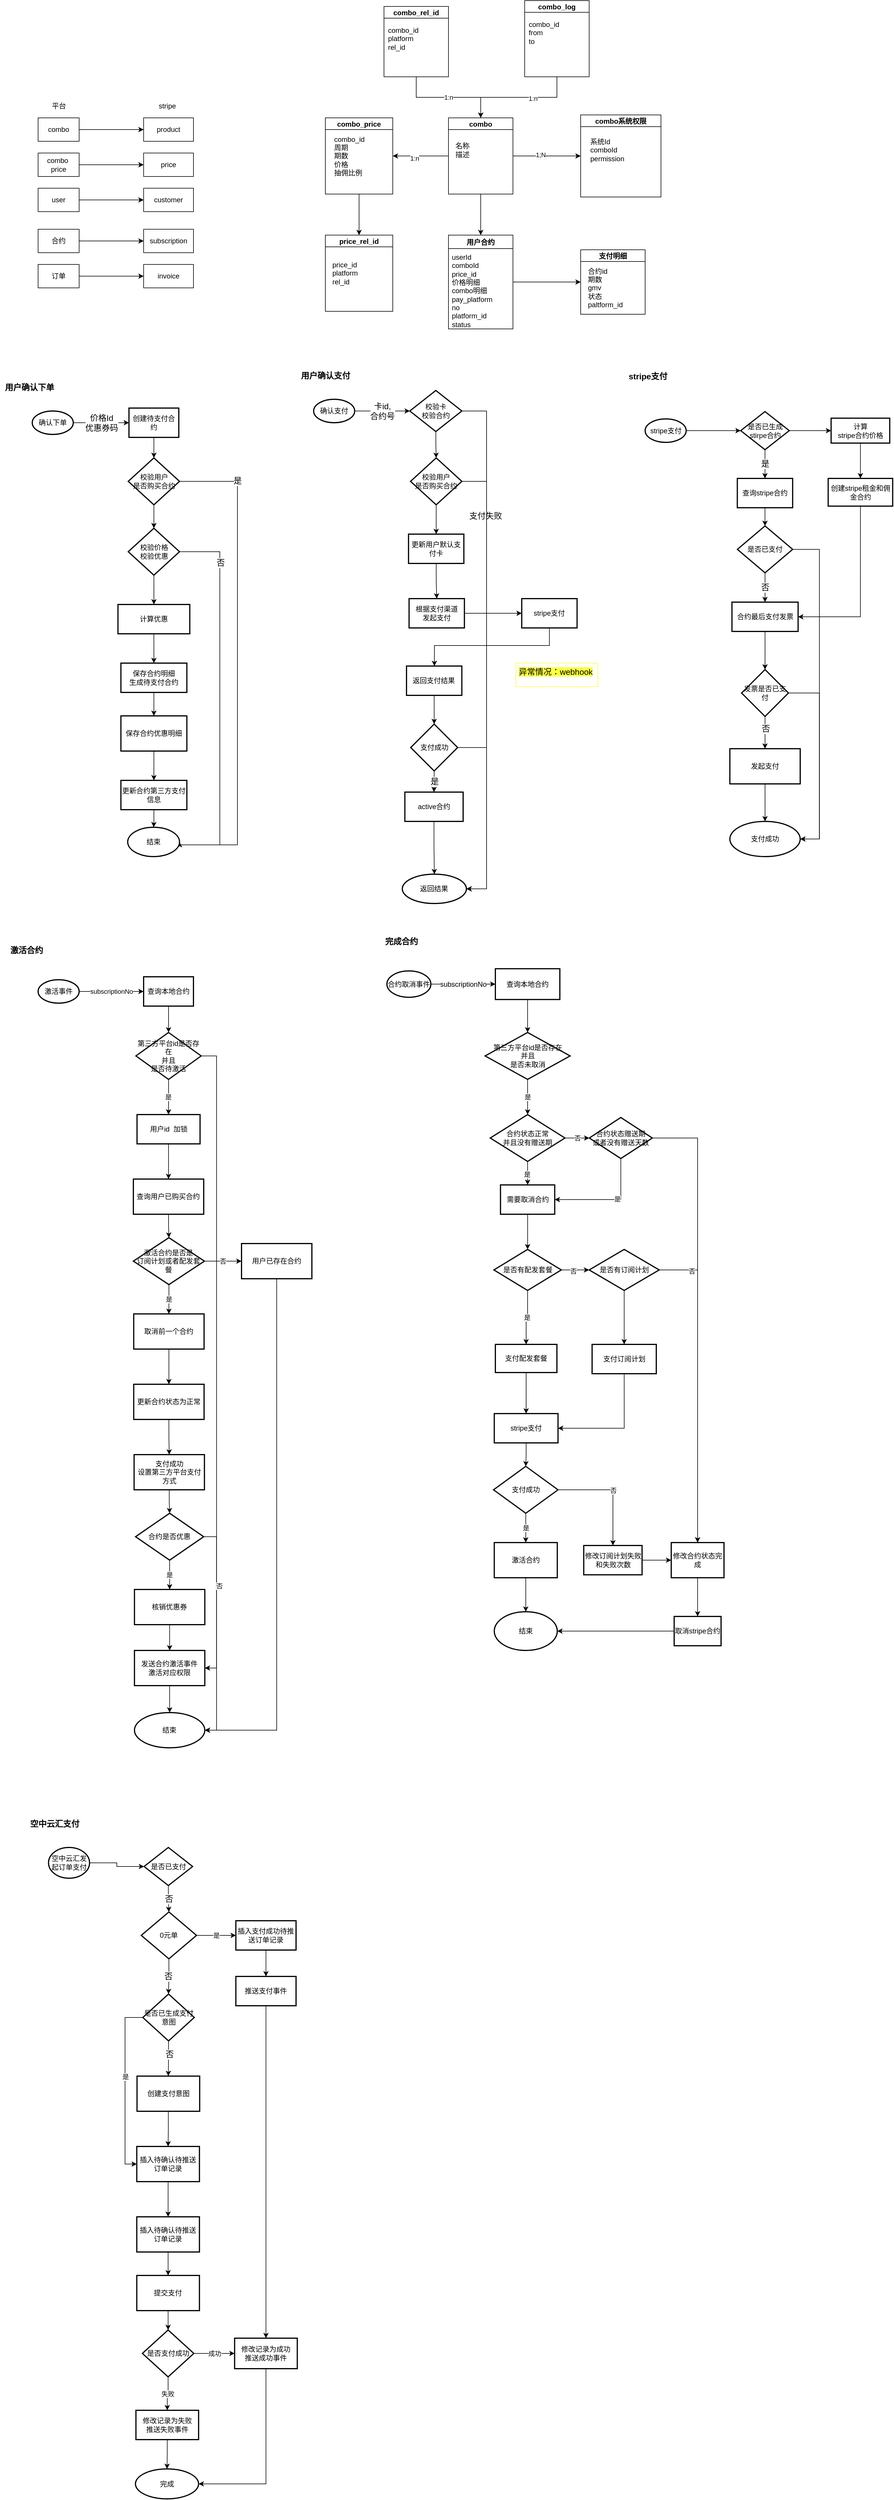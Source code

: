 <mxfile version="15.9.1" type="github">
  <diagram id="LnCz9KPRiTmUn6ycoiQr" name="Page-1">
    <mxGraphModel dx="2702" dy="1973" grid="1" gridSize="10" guides="1" tooltips="1" connect="1" arrows="1" fold="1" page="1" pageScale="1" pageWidth="827" pageHeight="1169" math="0" shadow="0">
      <root>
        <mxCell id="0" />
        <mxCell id="1" parent="0" />
        <mxCell id="yjKaeug779dqm2-OnKIs-48" style="edgeStyle=orthogonalEdgeStyle;rounded=0;orthogonalLoop=1;jettySize=auto;html=1;exitX=1;exitY=0.5;exitDx=0;exitDy=0;entryX=0;entryY=0.5;entryDx=0;entryDy=0;" parent="1" source="sVvuRPS51YxR54ulRC8M-2" target="sVvuRPS51YxR54ulRC8M-5" edge="1">
          <mxGeometry relative="1" as="geometry" />
        </mxCell>
        <mxCell id="sVvuRPS51YxR54ulRC8M-2" value="用户合约" style="swimlane;" parent="1" vertex="1">
          <mxGeometry x="-60" y="-690" width="110" height="160" as="geometry" />
        </mxCell>
        <mxCell id="yjKaeug779dqm2-OnKIs-6" value="&lt;div style=&quot;text-align: left&quot;&gt;&lt;span&gt;userId&lt;/span&gt;&lt;/div&gt;&lt;div style=&quot;text-align: left&quot;&gt;&lt;span&gt;comboId&lt;/span&gt;&lt;/div&gt;&lt;div style=&quot;text-align: left&quot;&gt;&lt;span&gt;price_id&lt;/span&gt;&lt;/div&gt;&lt;div style=&quot;text-align: left&quot;&gt;&lt;span&gt;价格明细&lt;/span&gt;&lt;/div&gt;&lt;div style=&quot;text-align: left&quot;&gt;combo明细&lt;br&gt;pay_platform&lt;br&gt;no&lt;br&gt;platform_id&lt;br&gt;status&lt;/div&gt;" style="text;html=1;align=center;verticalAlign=middle;resizable=0;points=[];autosize=1;strokeColor=none;" parent="sVvuRPS51YxR54ulRC8M-2" vertex="1">
          <mxGeometry y="30" width="80" height="130" as="geometry" />
        </mxCell>
        <mxCell id="sVvuRPS51YxR54ulRC8M-3" value="combo系统权限" style="swimlane;startSize=20;" parent="1" vertex="1">
          <mxGeometry x="165.5" y="-895" width="137" height="140" as="geometry" />
        </mxCell>
        <mxCell id="yjKaeug779dqm2-OnKIs-5" value="系统Id&lt;br&gt;comboId&lt;br&gt;permission" style="text;html=1;align=left;verticalAlign=middle;resizable=0;points=[];autosize=1;strokeColor=none;" parent="sVvuRPS51YxR54ulRC8M-3" vertex="1">
          <mxGeometry x="14.5" y="35" width="70" height="50" as="geometry" />
        </mxCell>
        <mxCell id="yjKaeug779dqm2-OnKIs-47" style="edgeStyle=orthogonalEdgeStyle;rounded=0;orthogonalLoop=1;jettySize=auto;html=1;exitX=1;exitY=0.5;exitDx=0;exitDy=0;entryX=0;entryY=0.5;entryDx=0;entryDy=0;" parent="1" source="sVvuRPS51YxR54ulRC8M-4" target="sVvuRPS51YxR54ulRC8M-3" edge="1">
          <mxGeometry relative="1" as="geometry" />
        </mxCell>
        <mxCell id="yjKaeug779dqm2-OnKIs-63" value="1;1" style="edgeLabel;html=1;align=center;verticalAlign=middle;resizable=0;points=[];" parent="yjKaeug779dqm2-OnKIs-47" vertex="1" connectable="0">
          <mxGeometry x="-0.186" relative="1" as="geometry">
            <mxPoint as="offset" />
          </mxGeometry>
        </mxCell>
        <mxCell id="yjKaeug779dqm2-OnKIs-64" value="1;N" style="edgeLabel;html=1;align=center;verticalAlign=middle;resizable=0;points=[];" parent="yjKaeug779dqm2-OnKIs-47" vertex="1" connectable="0">
          <mxGeometry x="-0.186" y="2" relative="1" as="geometry">
            <mxPoint as="offset" />
          </mxGeometry>
        </mxCell>
        <mxCell id="yjKaeug779dqm2-OnKIs-49" style="edgeStyle=orthogonalEdgeStyle;rounded=0;orthogonalLoop=1;jettySize=auto;html=1;" parent="1" source="sVvuRPS51YxR54ulRC8M-4" target="sVvuRPS51YxR54ulRC8M-2" edge="1">
          <mxGeometry relative="1" as="geometry" />
        </mxCell>
        <mxCell id="yjKaeug779dqm2-OnKIs-50" style="edgeStyle=orthogonalEdgeStyle;rounded=0;orthogonalLoop=1;jettySize=auto;html=1;entryX=1;entryY=0.5;entryDx=0;entryDy=0;" parent="1" source="sVvuRPS51YxR54ulRC8M-4" target="yjKaeug779dqm2-OnKIs-8" edge="1">
          <mxGeometry relative="1" as="geometry" />
        </mxCell>
        <mxCell id="yjKaeug779dqm2-OnKIs-51" value="1:n" style="edgeLabel;html=1;align=center;verticalAlign=middle;resizable=0;points=[];" parent="yjKaeug779dqm2-OnKIs-50" vertex="1" connectable="0">
          <mxGeometry x="0.221" y="4" relative="1" as="geometry">
            <mxPoint as="offset" />
          </mxGeometry>
        </mxCell>
        <mxCell id="sVvuRPS51YxR54ulRC8M-4" value="combo" style="swimlane;startSize=20;" parent="1" vertex="1">
          <mxGeometry x="-60" y="-890" width="110" height="130" as="geometry" />
        </mxCell>
        <mxCell id="yjKaeug779dqm2-OnKIs-2" value="名称&lt;br&gt;描述&lt;br&gt;" style="text;html=1;align=left;verticalAlign=middle;resizable=0;points=[];autosize=1;strokeColor=none;" parent="sVvuRPS51YxR54ulRC8M-4" vertex="1">
          <mxGeometry x="10" y="40" width="40" height="30" as="geometry" />
        </mxCell>
        <mxCell id="sVvuRPS51YxR54ulRC8M-5" value="支付明细" style="swimlane;startSize=20;" parent="1" vertex="1">
          <mxGeometry x="165.5" y="-665" width="110" height="110" as="geometry" />
        </mxCell>
        <mxCell id="yjKaeug779dqm2-OnKIs-10" value="合约id&lt;br&gt;期数&lt;br&gt;gmv&lt;br&gt;状态&lt;br&gt;paltform_id" style="text;html=1;align=left;verticalAlign=middle;resizable=0;points=[];autosize=1;strokeColor=none;" parent="sVvuRPS51YxR54ulRC8M-5" vertex="1">
          <mxGeometry x="10" y="25" width="70" height="80" as="geometry" />
        </mxCell>
        <mxCell id="yjKaeug779dqm2-OnKIs-57" style="edgeStyle=orthogonalEdgeStyle;rounded=0;orthogonalLoop=1;jettySize=auto;html=1;entryX=0.5;entryY=0;entryDx=0;entryDy=0;" parent="1" source="yjKaeug779dqm2-OnKIs-8" target="yjKaeug779dqm2-OnKIs-52" edge="1">
          <mxGeometry relative="1" as="geometry" />
        </mxCell>
        <mxCell id="yjKaeug779dqm2-OnKIs-8" value="combo_price" style="swimlane;startSize=20;" parent="1" vertex="1">
          <mxGeometry x="-270" y="-890" width="115" height="130" as="geometry" />
        </mxCell>
        <mxCell id="yjKaeug779dqm2-OnKIs-9" value="combo_id&lt;br&gt;周期&lt;br&gt;期数&lt;br&gt;价格&lt;br&gt;抽佣比例&lt;br&gt;" style="text;html=1;align=left;verticalAlign=middle;resizable=0;points=[];autosize=1;strokeColor=none;" parent="yjKaeug779dqm2-OnKIs-8" vertex="1">
          <mxGeometry x="12.5" y="25" width="70" height="80" as="geometry" />
        </mxCell>
        <mxCell id="yjKaeug779dqm2-OnKIs-29" value="" style="edgeStyle=orthogonalEdgeStyle;rounded=0;orthogonalLoop=1;jettySize=auto;html=1;" parent="1" source="yjKaeug779dqm2-OnKIs-27" target="yjKaeug779dqm2-OnKIs-28" edge="1">
          <mxGeometry relative="1" as="geometry" />
        </mxCell>
        <mxCell id="yjKaeug779dqm2-OnKIs-27" value="combo" style="whiteSpace=wrap;html=1;" parent="1" vertex="1">
          <mxGeometry x="-760" y="-890" width="70" height="40" as="geometry" />
        </mxCell>
        <mxCell id="yjKaeug779dqm2-OnKIs-28" value="product" style="whiteSpace=wrap;html=1;" parent="1" vertex="1">
          <mxGeometry x="-580" y="-890" width="85" height="40" as="geometry" />
        </mxCell>
        <mxCell id="yjKaeug779dqm2-OnKIs-30" value="" style="edgeStyle=orthogonalEdgeStyle;rounded=0;orthogonalLoop=1;jettySize=auto;html=1;" parent="1" source="yjKaeug779dqm2-OnKIs-31" target="yjKaeug779dqm2-OnKIs-32" edge="1">
          <mxGeometry relative="1" as="geometry" />
        </mxCell>
        <mxCell id="yjKaeug779dqm2-OnKIs-31" value="combo&amp;nbsp; price" style="whiteSpace=wrap;html=1;" parent="1" vertex="1">
          <mxGeometry x="-760" y="-830" width="70" height="40" as="geometry" />
        </mxCell>
        <mxCell id="yjKaeug779dqm2-OnKIs-32" value="price" style="whiteSpace=wrap;html=1;" parent="1" vertex="1">
          <mxGeometry x="-580" y="-830" width="85" height="40" as="geometry" />
        </mxCell>
        <mxCell id="yjKaeug779dqm2-OnKIs-33" value="" style="edgeStyle=orthogonalEdgeStyle;rounded=0;orthogonalLoop=1;jettySize=auto;html=1;" parent="1" source="yjKaeug779dqm2-OnKIs-34" target="yjKaeug779dqm2-OnKIs-35" edge="1">
          <mxGeometry relative="1" as="geometry" />
        </mxCell>
        <mxCell id="yjKaeug779dqm2-OnKIs-34" value="user" style="whiteSpace=wrap;html=1;" parent="1" vertex="1">
          <mxGeometry x="-760" y="-770" width="70" height="40" as="geometry" />
        </mxCell>
        <mxCell id="yjKaeug779dqm2-OnKIs-35" value="customer" style="whiteSpace=wrap;html=1;" parent="1" vertex="1">
          <mxGeometry x="-580" y="-770" width="85" height="40" as="geometry" />
        </mxCell>
        <mxCell id="yjKaeug779dqm2-OnKIs-36" value="" style="edgeStyle=orthogonalEdgeStyle;rounded=0;orthogonalLoop=1;jettySize=auto;html=1;" parent="1" source="yjKaeug779dqm2-OnKIs-37" target="yjKaeug779dqm2-OnKIs-38" edge="1">
          <mxGeometry relative="1" as="geometry" />
        </mxCell>
        <mxCell id="yjKaeug779dqm2-OnKIs-37" value="合约" style="whiteSpace=wrap;html=1;" parent="1" vertex="1">
          <mxGeometry x="-760" y="-700" width="70" height="40" as="geometry" />
        </mxCell>
        <mxCell id="yjKaeug779dqm2-OnKIs-38" value="subscription" style="whiteSpace=wrap;html=1;" parent="1" vertex="1">
          <mxGeometry x="-580" y="-700" width="85" height="40" as="geometry" />
        </mxCell>
        <mxCell id="yjKaeug779dqm2-OnKIs-39" value="" style="edgeStyle=orthogonalEdgeStyle;rounded=0;orthogonalLoop=1;jettySize=auto;html=1;" parent="1" source="yjKaeug779dqm2-OnKIs-40" target="yjKaeug779dqm2-OnKIs-41" edge="1">
          <mxGeometry relative="1" as="geometry" />
        </mxCell>
        <mxCell id="yjKaeug779dqm2-OnKIs-40" value="订单" style="whiteSpace=wrap;html=1;" parent="1" vertex="1">
          <mxGeometry x="-760" y="-640" width="70" height="40" as="geometry" />
        </mxCell>
        <mxCell id="yjKaeug779dqm2-OnKIs-41" value="invoice" style="whiteSpace=wrap;html=1;" parent="1" vertex="1">
          <mxGeometry x="-580" y="-640" width="85" height="40" as="geometry" />
        </mxCell>
        <mxCell id="yjKaeug779dqm2-OnKIs-42" value="平台" style="text;html=1;align=center;verticalAlign=middle;resizable=0;points=[];autosize=1;strokeColor=none;" parent="1" vertex="1">
          <mxGeometry x="-745" y="-920" width="40" height="20" as="geometry" />
        </mxCell>
        <mxCell id="yjKaeug779dqm2-OnKIs-43" value="stripe" style="text;html=1;align=center;verticalAlign=middle;resizable=0;points=[];autosize=1;strokeColor=none;" parent="1" vertex="1">
          <mxGeometry x="-560" y="-920" width="40" height="20" as="geometry" />
        </mxCell>
        <mxCell id="yjKaeug779dqm2-OnKIs-52" value="price_rel_id" style="swimlane;startSize=20;" parent="1" vertex="1">
          <mxGeometry x="-270" y="-690" width="115" height="130" as="geometry" />
        </mxCell>
        <mxCell id="yjKaeug779dqm2-OnKIs-53" value="price_id&lt;br&gt;platform&lt;br&gt;rel_id" style="text;html=1;align=left;verticalAlign=middle;resizable=0;points=[];autosize=1;strokeColor=none;" parent="yjKaeug779dqm2-OnKIs-52" vertex="1">
          <mxGeometry x="10" y="40" width="60" height="50" as="geometry" />
        </mxCell>
        <mxCell id="yjKaeug779dqm2-OnKIs-58" value="1:n" style="edgeStyle=orthogonalEdgeStyle;rounded=0;orthogonalLoop=1;jettySize=auto;html=1;exitX=0.5;exitY=1;exitDx=0;exitDy=0;entryX=0.5;entryY=0;entryDx=0;entryDy=0;" parent="1" source="yjKaeug779dqm2-OnKIs-54" target="sVvuRPS51YxR54ulRC8M-4" edge="1">
          <mxGeometry relative="1" as="geometry" />
        </mxCell>
        <mxCell id="yjKaeug779dqm2-OnKIs-54" value="combo_rel_id" style="swimlane;startSize=20;" parent="1" vertex="1">
          <mxGeometry x="-170" y="-1080" width="110" height="120" as="geometry" />
        </mxCell>
        <mxCell id="yjKaeug779dqm2-OnKIs-55" value="combo_id&lt;br&gt;platform&lt;br&gt;rel_id" style="text;html=1;align=left;verticalAlign=middle;resizable=0;points=[];autosize=1;strokeColor=none;" parent="yjKaeug779dqm2-OnKIs-54" vertex="1">
          <mxGeometry x="5" y="30" width="70" height="50" as="geometry" />
        </mxCell>
        <mxCell id="yjKaeug779dqm2-OnKIs-61" style="edgeStyle=orthogonalEdgeStyle;rounded=0;orthogonalLoop=1;jettySize=auto;html=1;exitX=0.5;exitY=1;exitDx=0;exitDy=0;entryX=0.5;entryY=0;entryDx=0;entryDy=0;" parent="1" source="yjKaeug779dqm2-OnKIs-59" target="sVvuRPS51YxR54ulRC8M-4" edge="1">
          <mxGeometry relative="1" as="geometry" />
        </mxCell>
        <mxCell id="yjKaeug779dqm2-OnKIs-62" value="1:n" style="edgeLabel;html=1;align=center;verticalAlign=middle;resizable=0;points=[];" parent="yjKaeug779dqm2-OnKIs-61" vertex="1" connectable="0">
          <mxGeometry x="-0.24" y="2" relative="1" as="geometry">
            <mxPoint as="offset" />
          </mxGeometry>
        </mxCell>
        <mxCell id="yjKaeug779dqm2-OnKIs-59" value="combo_log" style="swimlane;startSize=20;" parent="1" vertex="1">
          <mxGeometry x="70" y="-1090" width="110" height="130" as="geometry" />
        </mxCell>
        <mxCell id="yjKaeug779dqm2-OnKIs-60" value="combo_id&lt;br&gt;from&lt;br&gt;to" style="text;html=1;align=left;verticalAlign=middle;resizable=0;points=[];autosize=1;strokeColor=none;" parent="yjKaeug779dqm2-OnKIs-59" vertex="1">
          <mxGeometry x="5" y="30" width="70" height="50" as="geometry" />
        </mxCell>
        <mxCell id="gQ9e6RJ-nowYOAhNkG7h-9" value="价格Id&lt;br&gt;优惠券码" style="edgeStyle=orthogonalEdgeStyle;rounded=0;orthogonalLoop=1;jettySize=auto;html=1;fontSize=14;" parent="1" source="gQ9e6RJ-nowYOAhNkG7h-2" target="gQ9e6RJ-nowYOAhNkG7h-8" edge="1">
          <mxGeometry relative="1" as="geometry" />
        </mxCell>
        <mxCell id="gQ9e6RJ-nowYOAhNkG7h-2" value="确认下单" style="strokeWidth=2;html=1;shape=mxgraph.flowchart.start_1;whiteSpace=wrap;direction=west;" parent="1" vertex="1">
          <mxGeometry x="-770" y="-390" width="70" height="40" as="geometry" />
        </mxCell>
        <mxCell id="gQ9e6RJ-nowYOAhNkG7h-3" value="&lt;b&gt;&lt;font style=&quot;font-size: 14px&quot;&gt;用户确认下单&lt;/font&gt;&lt;/b&gt;" style="text;html=1;align=center;verticalAlign=middle;resizable=0;points=[];autosize=1;strokeColor=none;fillColor=none;" parent="1" vertex="1">
          <mxGeometry x="-825" y="-440" width="100" height="20" as="geometry" />
        </mxCell>
        <mxCell id="gQ9e6RJ-nowYOAhNkG7h-11" value="" style="edgeStyle=orthogonalEdgeStyle;rounded=0;orthogonalLoop=1;jettySize=auto;html=1;fontSize=14;" parent="1" source="gQ9e6RJ-nowYOAhNkG7h-8" target="gQ9e6RJ-nowYOAhNkG7h-10" edge="1">
          <mxGeometry relative="1" as="geometry" />
        </mxCell>
        <mxCell id="gQ9e6RJ-nowYOAhNkG7h-8" value="创建待支付合约" style="whiteSpace=wrap;html=1;strokeWidth=2;" parent="1" vertex="1">
          <mxGeometry x="-605" y="-395" width="85" height="50" as="geometry" />
        </mxCell>
        <mxCell id="gQ9e6RJ-nowYOAhNkG7h-23" value="" style="edgeStyle=orthogonalEdgeStyle;rounded=0;orthogonalLoop=1;jettySize=auto;html=1;fontSize=14;" parent="1" source="gQ9e6RJ-nowYOAhNkG7h-10" target="gQ9e6RJ-nowYOAhNkG7h-22" edge="1">
          <mxGeometry relative="1" as="geometry" />
        </mxCell>
        <mxCell id="gQ9e6RJ-nowYOAhNkG7h-51" style="edgeStyle=orthogonalEdgeStyle;rounded=0;orthogonalLoop=1;jettySize=auto;html=1;exitX=1;exitY=0.5;exitDx=0;exitDy=0;entryX=1;entryY=0.5;entryDx=0;entryDy=0;fontSize=14;" parent="1" source="gQ9e6RJ-nowYOAhNkG7h-10" target="gQ9e6RJ-nowYOAhNkG7h-40" edge="1">
          <mxGeometry relative="1" as="geometry">
            <Array as="points">
              <mxPoint x="-420" y="-270" />
              <mxPoint x="-420" y="350" />
            </Array>
          </mxGeometry>
        </mxCell>
        <mxCell id="gQ9e6RJ-nowYOAhNkG7h-52" value="是" style="edgeLabel;html=1;align=center;verticalAlign=middle;resizable=0;points=[];fontSize=14;" parent="gQ9e6RJ-nowYOAhNkG7h-51" vertex="1" connectable="0">
          <mxGeometry x="-0.762" y="1" relative="1" as="geometry">
            <mxPoint as="offset" />
          </mxGeometry>
        </mxCell>
        <mxCell id="gQ9e6RJ-nowYOAhNkG7h-10" value="校验用户&lt;br&gt;是否购买合约" style="rhombus;whiteSpace=wrap;html=1;strokeWidth=2;" parent="1" vertex="1">
          <mxGeometry x="-606.25" y="-310" width="87.5" height="80" as="geometry" />
        </mxCell>
        <mxCell id="gQ9e6RJ-nowYOAhNkG7h-24" style="edgeStyle=orthogonalEdgeStyle;rounded=0;orthogonalLoop=1;jettySize=auto;html=1;exitX=1;exitY=0.5;exitDx=0;exitDy=0;entryX=1;entryY=0.5;entryDx=0;entryDy=0;fontSize=14;" parent="1" source="gQ9e6RJ-nowYOAhNkG7h-22" target="gQ9e6RJ-nowYOAhNkG7h-40" edge="1">
          <mxGeometry relative="1" as="geometry">
            <Array as="points">
              <mxPoint x="-450" y="-150" />
              <mxPoint x="-450" y="350" />
            </Array>
          </mxGeometry>
        </mxCell>
        <mxCell id="gQ9e6RJ-nowYOAhNkG7h-25" value="否" style="edgeLabel;html=1;align=center;verticalAlign=middle;resizable=0;points=[];fontSize=14;" parent="gQ9e6RJ-nowYOAhNkG7h-24" vertex="1" connectable="0">
          <mxGeometry x="-0.728" y="1" relative="1" as="geometry">
            <mxPoint as="offset" />
          </mxGeometry>
        </mxCell>
        <mxCell id="gQ9e6RJ-nowYOAhNkG7h-27" value="" style="edgeStyle=orthogonalEdgeStyle;rounded=0;orthogonalLoop=1;jettySize=auto;html=1;fontSize=14;entryX=0.5;entryY=0;entryDx=0;entryDy=0;" parent="1" source="gQ9e6RJ-nowYOAhNkG7h-22" target="gQ9e6RJ-nowYOAhNkG7h-30" edge="1">
          <mxGeometry relative="1" as="geometry">
            <mxPoint x="-562.4" y="-79.909" as="targetPoint" />
          </mxGeometry>
        </mxCell>
        <mxCell id="gQ9e6RJ-nowYOAhNkG7h-22" value="校验价格&lt;br&gt;校验优惠" style="rhombus;whiteSpace=wrap;html=1;strokeWidth=2;" parent="1" vertex="1">
          <mxGeometry x="-606.25" y="-190" width="87.5" height="80" as="geometry" />
        </mxCell>
        <mxCell id="gQ9e6RJ-nowYOAhNkG7h-33" value="" style="edgeStyle=orthogonalEdgeStyle;rounded=0;orthogonalLoop=1;jettySize=auto;html=1;fontSize=14;" parent="1" source="gQ9e6RJ-nowYOAhNkG7h-30" target="gQ9e6RJ-nowYOAhNkG7h-32" edge="1">
          <mxGeometry relative="1" as="geometry" />
        </mxCell>
        <mxCell id="gQ9e6RJ-nowYOAhNkG7h-30" value="计算优惠" style="whiteSpace=wrap;html=1;strokeWidth=2;" parent="1" vertex="1">
          <mxGeometry x="-623.75" y="-60" width="122.5" height="50" as="geometry" />
        </mxCell>
        <mxCell id="gQ9e6RJ-nowYOAhNkG7h-35" value="" style="edgeStyle=orthogonalEdgeStyle;rounded=0;orthogonalLoop=1;jettySize=auto;html=1;fontSize=14;" parent="1" source="gQ9e6RJ-nowYOAhNkG7h-32" target="gQ9e6RJ-nowYOAhNkG7h-34" edge="1">
          <mxGeometry relative="1" as="geometry" />
        </mxCell>
        <mxCell id="gQ9e6RJ-nowYOAhNkG7h-32" value="保存合约明细&lt;br&gt;生成待支付合约" style="whiteSpace=wrap;html=1;strokeWidth=2;" parent="1" vertex="1">
          <mxGeometry x="-618.75" y="40" width="112.5" height="50" as="geometry" />
        </mxCell>
        <mxCell id="gQ9e6RJ-nowYOAhNkG7h-44" style="edgeStyle=orthogonalEdgeStyle;rounded=0;orthogonalLoop=1;jettySize=auto;html=1;fontSize=14;" parent="1" source="gQ9e6RJ-nowYOAhNkG7h-34" target="gQ9e6RJ-nowYOAhNkG7h-38" edge="1">
          <mxGeometry relative="1" as="geometry" />
        </mxCell>
        <mxCell id="gQ9e6RJ-nowYOAhNkG7h-34" value="保存合约优惠明细" style="whiteSpace=wrap;html=1;strokeWidth=2;" parent="1" vertex="1">
          <mxGeometry x="-618.75" y="130" width="112.5" height="60" as="geometry" />
        </mxCell>
        <mxCell id="gQ9e6RJ-nowYOAhNkG7h-41" value="" style="edgeStyle=orthogonalEdgeStyle;rounded=0;orthogonalLoop=1;jettySize=auto;html=1;fontSize=14;" parent="1" source="gQ9e6RJ-nowYOAhNkG7h-38" target="gQ9e6RJ-nowYOAhNkG7h-40" edge="1">
          <mxGeometry relative="1" as="geometry" />
        </mxCell>
        <mxCell id="gQ9e6RJ-nowYOAhNkG7h-38" value="更新合约第三方支付信息" style="whiteSpace=wrap;html=1;strokeWidth=2;" parent="1" vertex="1">
          <mxGeometry x="-618.75" y="240" width="112.5" height="50" as="geometry" />
        </mxCell>
        <mxCell id="gQ9e6RJ-nowYOAhNkG7h-40" value="结束" style="ellipse;whiteSpace=wrap;html=1;strokeWidth=2;" parent="1" vertex="1">
          <mxGeometry x="-607.19" y="320" width="88.44" height="50" as="geometry" />
        </mxCell>
        <mxCell id="gQ9e6RJ-nowYOAhNkG7h-45" value="&lt;b&gt;&lt;font style=&quot;font-size: 14px&quot;&gt;用户确认支付&lt;/font&gt;&lt;/b&gt;" style="text;html=1;align=center;verticalAlign=middle;resizable=0;points=[];autosize=1;strokeColor=none;fillColor=none;" parent="1" vertex="1">
          <mxGeometry x="-320" y="-460" width="100" height="20" as="geometry" />
        </mxCell>
        <mxCell id="gQ9e6RJ-nowYOAhNkG7h-48" value="卡id,&lt;br&gt;合约号" style="edgeStyle=orthogonalEdgeStyle;rounded=0;orthogonalLoop=1;jettySize=auto;html=1;fontSize=14;" parent="1" source="gQ9e6RJ-nowYOAhNkG7h-46" target="gQ9e6RJ-nowYOAhNkG7h-47" edge="1">
          <mxGeometry relative="1" as="geometry" />
        </mxCell>
        <mxCell id="gQ9e6RJ-nowYOAhNkG7h-46" value="确认支付" style="strokeWidth=2;html=1;shape=mxgraph.flowchart.start_1;whiteSpace=wrap;direction=west;" parent="1" vertex="1">
          <mxGeometry x="-290" y="-410" width="70" height="40" as="geometry" />
        </mxCell>
        <mxCell id="gQ9e6RJ-nowYOAhNkG7h-106" value="" style="edgeStyle=orthogonalEdgeStyle;rounded=0;orthogonalLoop=1;jettySize=auto;html=1;fontSize=14;" parent="1" source="gQ9e6RJ-nowYOAhNkG7h-47" target="gQ9e6RJ-nowYOAhNkG7h-55" edge="1">
          <mxGeometry relative="1" as="geometry" />
        </mxCell>
        <mxCell id="gQ9e6RJ-nowYOAhNkG7h-121" style="edgeStyle=orthogonalEdgeStyle;rounded=0;orthogonalLoop=1;jettySize=auto;html=1;exitX=1;exitY=0.5;exitDx=0;exitDy=0;entryX=1;entryY=0.5;entryDx=0;entryDy=0;fontSize=14;" parent="1" source="gQ9e6RJ-nowYOAhNkG7h-47" target="gQ9e6RJ-nowYOAhNkG7h-116" edge="1">
          <mxGeometry relative="1" as="geometry">
            <Array as="points">
              <mxPoint x="5" y="-390" />
              <mxPoint x="5" y="425" />
            </Array>
          </mxGeometry>
        </mxCell>
        <mxCell id="gQ9e6RJ-nowYOAhNkG7h-122" value="支付失败" style="edgeLabel;html=1;align=center;verticalAlign=middle;resizable=0;points=[];fontSize=14;" parent="gQ9e6RJ-nowYOAhNkG7h-121" vertex="1" connectable="0">
          <mxGeometry x="-0.505" y="-2" relative="1" as="geometry">
            <mxPoint as="offset" />
          </mxGeometry>
        </mxCell>
        <mxCell id="gQ9e6RJ-nowYOAhNkG7h-47" value="校验卡&lt;br&gt;校验合约" style="rhombus;whiteSpace=wrap;html=1;strokeWidth=2;" parent="1" vertex="1">
          <mxGeometry x="-125.94" y="-425" width="88.75" height="70" as="geometry" />
        </mxCell>
        <mxCell id="gQ9e6RJ-nowYOAhNkG7h-57" value="" style="edgeStyle=orthogonalEdgeStyle;rounded=0;orthogonalLoop=1;jettySize=auto;html=1;fontSize=14;" parent="1" source="gQ9e6RJ-nowYOAhNkG7h-53" target="gQ9e6RJ-nowYOAhNkG7h-56" edge="1">
          <mxGeometry relative="1" as="geometry" />
        </mxCell>
        <mxCell id="gQ9e6RJ-nowYOAhNkG7h-53" value="更新用户默认支付卡" style="whiteSpace=wrap;html=1;strokeWidth=2;" parent="1" vertex="1">
          <mxGeometry x="-128.13" y="-180" width="94.38" height="50" as="geometry" />
        </mxCell>
        <mxCell id="gQ9e6RJ-nowYOAhNkG7h-107" value="" style="edgeStyle=orthogonalEdgeStyle;rounded=0;orthogonalLoop=1;jettySize=auto;html=1;fontSize=14;" parent="1" source="gQ9e6RJ-nowYOAhNkG7h-55" target="gQ9e6RJ-nowYOAhNkG7h-53" edge="1">
          <mxGeometry relative="1" as="geometry" />
        </mxCell>
        <mxCell id="gQ9e6RJ-nowYOAhNkG7h-123" style="edgeStyle=orthogonalEdgeStyle;rounded=0;orthogonalLoop=1;jettySize=auto;html=1;exitX=1;exitY=0.5;exitDx=0;exitDy=0;entryX=1;entryY=0.5;entryDx=0;entryDy=0;fontSize=14;" parent="1" source="gQ9e6RJ-nowYOAhNkG7h-55" target="gQ9e6RJ-nowYOAhNkG7h-116" edge="1">
          <mxGeometry relative="1" as="geometry">
            <Array as="points">
              <mxPoint x="5" y="-270" />
              <mxPoint x="5" y="425" />
            </Array>
          </mxGeometry>
        </mxCell>
        <mxCell id="gQ9e6RJ-nowYOAhNkG7h-55" value="校验用户&lt;br&gt;是否购买合约" style="rhombus;whiteSpace=wrap;html=1;strokeWidth=2;" parent="1" vertex="1">
          <mxGeometry x="-124.69" y="-310" width="87.5" height="80" as="geometry" />
        </mxCell>
        <mxCell id="gQ9e6RJ-nowYOAhNkG7h-63" value="" style="edgeStyle=orthogonalEdgeStyle;rounded=0;orthogonalLoop=1;jettySize=auto;html=1;fontSize=14;entryX=0;entryY=0.5;entryDx=0;entryDy=0;" parent="1" source="gQ9e6RJ-nowYOAhNkG7h-56" target="gQ9e6RJ-nowYOAhNkG7h-58" edge="1">
          <mxGeometry relative="1" as="geometry">
            <mxPoint x="45" y="-45" as="targetPoint" />
          </mxGeometry>
        </mxCell>
        <mxCell id="gQ9e6RJ-nowYOAhNkG7h-56" value="根据支付渠道&lt;br&gt;发起支付" style="whiteSpace=wrap;html=1;strokeWidth=2;" parent="1" vertex="1">
          <mxGeometry x="-127.19" y="-70" width="94.38" height="50" as="geometry" />
        </mxCell>
        <mxCell id="gQ9e6RJ-nowYOAhNkG7h-109" value="" style="edgeStyle=orthogonalEdgeStyle;rounded=0;orthogonalLoop=1;jettySize=auto;html=1;fontSize=14;" parent="1" source="gQ9e6RJ-nowYOAhNkG7h-58" target="gQ9e6RJ-nowYOAhNkG7h-108" edge="1">
          <mxGeometry relative="1" as="geometry">
            <Array as="points">
              <mxPoint x="112" y="10" />
              <mxPoint x="-84" y="10" />
            </Array>
          </mxGeometry>
        </mxCell>
        <mxCell id="gQ9e6RJ-nowYOAhNkG7h-58" value="stripe支付" style="whiteSpace=wrap;html=1;strokeWidth=2;" parent="1" vertex="1">
          <mxGeometry x="65" y="-70" width="94.38" height="50" as="geometry" />
        </mxCell>
        <mxCell id="gQ9e6RJ-nowYOAhNkG7h-81" value="是" style="edgeStyle=orthogonalEdgeStyle;rounded=0;orthogonalLoop=1;jettySize=auto;html=1;fontSize=14;entryX=0.5;entryY=0;entryDx=0;entryDy=0;" parent="1" source="gQ9e6RJ-nowYOAhNkG7h-76" target="gQ9e6RJ-nowYOAhNkG7h-82" edge="1">
          <mxGeometry relative="1" as="geometry">
            <mxPoint x="479.915" y="-244" as="targetPoint" />
          </mxGeometry>
        </mxCell>
        <mxCell id="gQ9e6RJ-nowYOAhNkG7h-101" value="" style="edgeStyle=orthogonalEdgeStyle;rounded=0;orthogonalLoop=1;jettySize=auto;html=1;fontSize=14;" parent="1" source="gQ9e6RJ-nowYOAhNkG7h-76" target="gQ9e6RJ-nowYOAhNkG7h-100" edge="1">
          <mxGeometry relative="1" as="geometry" />
        </mxCell>
        <mxCell id="gQ9e6RJ-nowYOAhNkG7h-76" value="是否已生成&lt;br&gt;stirpe合约" style="rhombus;whiteSpace=wrap;html=1;strokeWidth=2;" parent="1" vertex="1">
          <mxGeometry x="438.51" y="-389" width="82.81" height="65" as="geometry" />
        </mxCell>
        <mxCell id="gQ9e6RJ-nowYOAhNkG7h-86" value="" style="edgeStyle=orthogonalEdgeStyle;rounded=0;orthogonalLoop=1;jettySize=auto;html=1;fontSize=14;" parent="1" source="gQ9e6RJ-nowYOAhNkG7h-82" target="gQ9e6RJ-nowYOAhNkG7h-85" edge="1">
          <mxGeometry relative="1" as="geometry" />
        </mxCell>
        <mxCell id="gQ9e6RJ-nowYOAhNkG7h-82" value="查询stripe合约" style="whiteSpace=wrap;html=1;strokeWidth=2;" parent="1" vertex="1">
          <mxGeometry x="432.73" y="-275" width="94.38" height="50" as="geometry" />
        </mxCell>
        <mxCell id="gQ9e6RJ-nowYOAhNkG7h-88" value="否" style="edgeStyle=orthogonalEdgeStyle;rounded=0;orthogonalLoop=1;jettySize=auto;html=1;fontSize=14;" parent="1" source="gQ9e6RJ-nowYOAhNkG7h-85" target="gQ9e6RJ-nowYOAhNkG7h-87" edge="1">
          <mxGeometry relative="1" as="geometry" />
        </mxCell>
        <mxCell id="gQ9e6RJ-nowYOAhNkG7h-104" style="edgeStyle=orthogonalEdgeStyle;rounded=0;orthogonalLoop=1;jettySize=auto;html=1;exitX=1;exitY=0.5;exitDx=0;exitDy=0;entryX=1;entryY=0.5;entryDx=0;entryDy=0;fontSize=14;" parent="1" source="gQ9e6RJ-nowYOAhNkG7h-85" edge="1">
          <mxGeometry relative="1" as="geometry">
            <mxPoint x="539.91" y="340" as="targetPoint" />
            <Array as="points">
              <mxPoint x="572.73" y="-154" />
              <mxPoint x="572.73" y="340" />
            </Array>
          </mxGeometry>
        </mxCell>
        <mxCell id="gQ9e6RJ-nowYOAhNkG7h-85" value="是否已支付" style="rhombus;whiteSpace=wrap;html=1;strokeWidth=2;" parent="1" vertex="1">
          <mxGeometry x="432.89" y="-194" width="94.22" height="80" as="geometry" />
        </mxCell>
        <mxCell id="gQ9e6RJ-nowYOAhNkG7h-90" value="" style="edgeStyle=orthogonalEdgeStyle;rounded=0;orthogonalLoop=1;jettySize=auto;html=1;fontSize=14;" parent="1" source="gQ9e6RJ-nowYOAhNkG7h-87" target="gQ9e6RJ-nowYOAhNkG7h-89" edge="1">
          <mxGeometry relative="1" as="geometry" />
        </mxCell>
        <mxCell id="gQ9e6RJ-nowYOAhNkG7h-87" value="合约最后支付发票" style="whiteSpace=wrap;html=1;strokeWidth=2;" parent="1" vertex="1">
          <mxGeometry x="423.59" y="-64" width="112.82" height="50" as="geometry" />
        </mxCell>
        <mxCell id="gQ9e6RJ-nowYOAhNkG7h-92" value="" style="edgeStyle=orthogonalEdgeStyle;rounded=0;orthogonalLoop=1;jettySize=auto;html=1;fontSize=14;" parent="1" source="gQ9e6RJ-nowYOAhNkG7h-89" target="gQ9e6RJ-nowYOAhNkG7h-91" edge="1">
          <mxGeometry relative="1" as="geometry" />
        </mxCell>
        <mxCell id="gQ9e6RJ-nowYOAhNkG7h-93" value="否" style="edgeLabel;html=1;align=center;verticalAlign=middle;resizable=0;points=[];fontSize=14;" parent="gQ9e6RJ-nowYOAhNkG7h-92" vertex="1" connectable="0">
          <mxGeometry x="-0.261" y="1" relative="1" as="geometry">
            <mxPoint as="offset" />
          </mxGeometry>
        </mxCell>
        <mxCell id="gQ9e6RJ-nowYOAhNkG7h-105" style="edgeStyle=orthogonalEdgeStyle;rounded=0;orthogonalLoop=1;jettySize=auto;html=1;fontSize=14;entryX=1;entryY=0.5;entryDx=0;entryDy=0;" parent="1" source="gQ9e6RJ-nowYOAhNkG7h-89" edge="1">
          <mxGeometry relative="1" as="geometry">
            <mxPoint x="539.91" y="340" as="targetPoint" />
            <Array as="points">
              <mxPoint x="572.73" y="91" />
              <mxPoint x="572.73" y="340" />
            </Array>
          </mxGeometry>
        </mxCell>
        <mxCell id="gQ9e6RJ-nowYOAhNkG7h-89" value="发票是否已支付" style="rhombus;whiteSpace=wrap;html=1;strokeWidth=2;" parent="1" vertex="1">
          <mxGeometry x="440" y="51" width="80" height="80" as="geometry" />
        </mxCell>
        <mxCell id="gQ9e6RJ-nowYOAhNkG7h-111" value="" style="edgeStyle=orthogonalEdgeStyle;rounded=0;orthogonalLoop=1;jettySize=auto;html=1;fontSize=14;" parent="1" source="gQ9e6RJ-nowYOAhNkG7h-91" target="gQ9e6RJ-nowYOAhNkG7h-110" edge="1">
          <mxGeometry relative="1" as="geometry" />
        </mxCell>
        <mxCell id="gQ9e6RJ-nowYOAhNkG7h-91" value="发起支付" style="whiteSpace=wrap;html=1;strokeWidth=2;" parent="1" vertex="1">
          <mxGeometry x="420" y="186" width="120" height="60" as="geometry" />
        </mxCell>
        <mxCell id="gQ9e6RJ-nowYOAhNkG7h-103" style="edgeStyle=orthogonalEdgeStyle;rounded=0;orthogonalLoop=1;jettySize=auto;html=1;entryX=1;entryY=0.5;entryDx=0;entryDy=0;fontSize=14;exitX=0.5;exitY=1;exitDx=0;exitDy=0;" parent="1" source="gQ9e6RJ-nowYOAhNkG7h-96" target="gQ9e6RJ-nowYOAhNkG7h-87" edge="1">
          <mxGeometry relative="1" as="geometry" />
        </mxCell>
        <mxCell id="gQ9e6RJ-nowYOAhNkG7h-96" value="创建stripe租金和佣金合约" style="whiteSpace=wrap;html=1;strokeWidth=2;" parent="1" vertex="1">
          <mxGeometry x="587.72" y="-275" width="110.01" height="47.25" as="geometry" />
        </mxCell>
        <mxCell id="gQ9e6RJ-nowYOAhNkG7h-102" value="" style="edgeStyle=orthogonalEdgeStyle;rounded=0;orthogonalLoop=1;jettySize=auto;html=1;fontSize=14;" parent="1" source="gQ9e6RJ-nowYOAhNkG7h-100" target="gQ9e6RJ-nowYOAhNkG7h-96" edge="1">
          <mxGeometry relative="1" as="geometry" />
        </mxCell>
        <mxCell id="gQ9e6RJ-nowYOAhNkG7h-100" value="计算&lt;br&gt;stripe合约价格" style="whiteSpace=wrap;html=1;strokeWidth=2;" parent="1" vertex="1">
          <mxGeometry x="592.72" y="-377.75" width="100.01" height="42.5" as="geometry" />
        </mxCell>
        <mxCell id="gQ9e6RJ-nowYOAhNkG7h-113" value="" style="edgeStyle=orthogonalEdgeStyle;rounded=0;orthogonalLoop=1;jettySize=auto;html=1;fontSize=14;" parent="1" source="gQ9e6RJ-nowYOAhNkG7h-108" target="gQ9e6RJ-nowYOAhNkG7h-112" edge="1">
          <mxGeometry relative="1" as="geometry" />
        </mxCell>
        <mxCell id="gQ9e6RJ-nowYOAhNkG7h-108" value="返回支付结果" style="whiteSpace=wrap;html=1;strokeWidth=2;" parent="1" vertex="1">
          <mxGeometry x="-131.57" y="45" width="94.38" height="50" as="geometry" />
        </mxCell>
        <mxCell id="gQ9e6RJ-nowYOAhNkG7h-110" value="支付成功" style="ellipse;whiteSpace=wrap;html=1;strokeWidth=2;" parent="1" vertex="1">
          <mxGeometry x="420" y="310" width="120" height="60" as="geometry" />
        </mxCell>
        <mxCell id="gQ9e6RJ-nowYOAhNkG7h-115" value="是" style="edgeStyle=orthogonalEdgeStyle;rounded=0;orthogonalLoop=1;jettySize=auto;html=1;fontSize=14;" parent="1" source="gQ9e6RJ-nowYOAhNkG7h-112" target="gQ9e6RJ-nowYOAhNkG7h-114" edge="1">
          <mxGeometry relative="1" as="geometry" />
        </mxCell>
        <mxCell id="gQ9e6RJ-nowYOAhNkG7h-118" style="edgeStyle=orthogonalEdgeStyle;rounded=0;orthogonalLoop=1;jettySize=auto;html=1;exitX=1;exitY=0.5;exitDx=0;exitDy=0;entryX=1;entryY=0.5;entryDx=0;entryDy=0;fontSize=14;" parent="1" source="gQ9e6RJ-nowYOAhNkG7h-112" target="gQ9e6RJ-nowYOAhNkG7h-116" edge="1">
          <mxGeometry relative="1" as="geometry">
            <Array as="points">
              <mxPoint x="5" y="184" />
              <mxPoint x="5" y="425" />
            </Array>
          </mxGeometry>
        </mxCell>
        <mxCell id="gQ9e6RJ-nowYOAhNkG7h-112" value="支付成功" style="rhombus;whiteSpace=wrap;html=1;strokeWidth=2;" parent="1" vertex="1">
          <mxGeometry x="-124.38" y="144" width="80" height="80" as="geometry" />
        </mxCell>
        <mxCell id="gQ9e6RJ-nowYOAhNkG7h-117" value="" style="edgeStyle=orthogonalEdgeStyle;rounded=0;orthogonalLoop=1;jettySize=auto;html=1;fontSize=14;" parent="1" source="gQ9e6RJ-nowYOAhNkG7h-114" target="gQ9e6RJ-nowYOAhNkG7h-116" edge="1">
          <mxGeometry relative="1" as="geometry" />
        </mxCell>
        <mxCell id="gQ9e6RJ-nowYOAhNkG7h-114" value="active合约" style="whiteSpace=wrap;html=1;strokeWidth=2;" parent="1" vertex="1">
          <mxGeometry x="-134.38" y="260" width="99.38" height="50" as="geometry" />
        </mxCell>
        <mxCell id="gQ9e6RJ-nowYOAhNkG7h-116" value="返回结果" style="ellipse;whiteSpace=wrap;html=1;strokeWidth=2;" parent="1" vertex="1">
          <mxGeometry x="-138.75" y="400" width="109.38" height="50" as="geometry" />
        </mxCell>
        <mxCell id="gQ9e6RJ-nowYOAhNkG7h-126" value="" style="edgeStyle=orthogonalEdgeStyle;rounded=0;orthogonalLoop=1;jettySize=auto;html=1;fontSize=14;" parent="1" source="gQ9e6RJ-nowYOAhNkG7h-125" target="gQ9e6RJ-nowYOAhNkG7h-76" edge="1">
          <mxGeometry relative="1" as="geometry" />
        </mxCell>
        <mxCell id="gQ9e6RJ-nowYOAhNkG7h-125" value="stripe支付" style="strokeWidth=2;html=1;shape=mxgraph.flowchart.start_1;whiteSpace=wrap;direction=west;" parent="1" vertex="1">
          <mxGeometry x="275.5" y="-376.5" width="70" height="40" as="geometry" />
        </mxCell>
        <mxCell id="gQ9e6RJ-nowYOAhNkG7h-127" value="&lt;b&gt;&lt;font style=&quot;font-size: 14px&quot;&gt;stripe支付&lt;/font&gt;&lt;/b&gt;" style="text;html=1;align=center;verticalAlign=middle;resizable=0;points=[];autosize=1;strokeColor=none;fillColor=none;" parent="1" vertex="1">
          <mxGeometry x="240" y="-459" width="80" height="20" as="geometry" />
        </mxCell>
        <mxCell id="gQ9e6RJ-nowYOAhNkG7h-128" value="&lt;span style=&quot;background-color: rgb(249 , 255 , 69)&quot;&gt;&lt;br&gt;异常情况：webhook&lt;/span&gt;" style="text;html=1;strokeColor=#F9FF45;fillColor=none;spacing=5;spacingTop=-20;whiteSpace=wrap;overflow=hidden;rounded=0;fontSize=14;" parent="1" vertex="1">
          <mxGeometry x="55" y="40" width="140" height="40" as="geometry" />
        </mxCell>
        <mxCell id="teWDPq3EOm9InXgKCln7-2" value="&lt;b&gt;&lt;font style=&quot;font-size: 14px&quot;&gt;激活合约&lt;/font&gt;&lt;/b&gt;" style="text;html=1;align=center;verticalAlign=middle;resizable=0;points=[];autosize=1;strokeColor=none;fillColor=none;" parent="1" vertex="1">
          <mxGeometry x="-815" y="520" width="70" height="20" as="geometry" />
        </mxCell>
        <mxCell id="teWDPq3EOm9InXgKCln7-5" value="subscriptionNo" style="edgeStyle=orthogonalEdgeStyle;rounded=0;orthogonalLoop=1;jettySize=auto;html=1;exitX=0;exitY=0.5;exitDx=0;exitDy=0;exitPerimeter=0;entryX=0;entryY=0.5;entryDx=0;entryDy=0;" parent="1" source="teWDPq3EOm9InXgKCln7-3" target="teWDPq3EOm9InXgKCln7-4" edge="1">
          <mxGeometry relative="1" as="geometry" />
        </mxCell>
        <mxCell id="teWDPq3EOm9InXgKCln7-3" value="激活事件" style="strokeWidth=2;html=1;shape=mxgraph.flowchart.start_1;whiteSpace=wrap;direction=west;" parent="1" vertex="1">
          <mxGeometry x="-760" y="580" width="70" height="40" as="geometry" />
        </mxCell>
        <mxCell id="teWDPq3EOm9InXgKCln7-9" value="" style="edgeStyle=orthogonalEdgeStyle;rounded=0;orthogonalLoop=1;jettySize=auto;html=1;" parent="1" source="teWDPq3EOm9InXgKCln7-4" target="teWDPq3EOm9InXgKCln7-8" edge="1">
          <mxGeometry relative="1" as="geometry" />
        </mxCell>
        <mxCell id="teWDPq3EOm9InXgKCln7-4" value="查询本地合约" style="whiteSpace=wrap;html=1;strokeWidth=2;" parent="1" vertex="1">
          <mxGeometry x="-580" y="575" width="85" height="50" as="geometry" />
        </mxCell>
        <mxCell id="teWDPq3EOm9InXgKCln7-17" value="是" style="edgeStyle=orthogonalEdgeStyle;rounded=0;orthogonalLoop=1;jettySize=auto;html=1;" parent="1" source="teWDPq3EOm9InXgKCln7-8" target="teWDPq3EOm9InXgKCln7-16" edge="1">
          <mxGeometry relative="1" as="geometry" />
        </mxCell>
        <mxCell id="teWDPq3EOm9InXgKCln7-48" style="edgeStyle=orthogonalEdgeStyle;rounded=0;orthogonalLoop=1;jettySize=auto;html=1;exitX=1;exitY=0.5;exitDx=0;exitDy=0;entryX=1;entryY=0.5;entryDx=0;entryDy=0;" parent="1" source="teWDPq3EOm9InXgKCln7-8" target="teWDPq3EOm9InXgKCln7-43" edge="1">
          <mxGeometry relative="1" as="geometry" />
        </mxCell>
        <mxCell id="teWDPq3EOm9InXgKCln7-8" value="第三方平台id是否存在&lt;br&gt;并且&lt;br&gt;是否待激活" style="rhombus;whiteSpace=wrap;html=1;strokeWidth=2;" parent="1" vertex="1">
          <mxGeometry x="-593.12" y="670" width="111.25" height="80" as="geometry" />
        </mxCell>
        <mxCell id="teWDPq3EOm9InXgKCln7-21" value="" style="edgeStyle=orthogonalEdgeStyle;rounded=0;orthogonalLoop=1;jettySize=auto;html=1;" parent="1" source="teWDPq3EOm9InXgKCln7-16" target="teWDPq3EOm9InXgKCln7-20" edge="1">
          <mxGeometry relative="1" as="geometry" />
        </mxCell>
        <mxCell id="teWDPq3EOm9InXgKCln7-16" value="用户id&amp;nbsp; 加锁" style="whiteSpace=wrap;html=1;strokeWidth=2;" parent="1" vertex="1">
          <mxGeometry x="-591.26" y="810" width="107.51" height="50" as="geometry" />
        </mxCell>
        <mxCell id="teWDPq3EOm9InXgKCln7-23" value="" style="edgeStyle=orthogonalEdgeStyle;rounded=0;orthogonalLoop=1;jettySize=auto;html=1;" parent="1" source="teWDPq3EOm9InXgKCln7-20" target="teWDPq3EOm9InXgKCln7-22" edge="1">
          <mxGeometry relative="1" as="geometry" />
        </mxCell>
        <mxCell id="teWDPq3EOm9InXgKCln7-20" value="查询用户已购买合约" style="whiteSpace=wrap;html=1;strokeWidth=2;" parent="1" vertex="1">
          <mxGeometry x="-597.505" y="920" width="120" height="60" as="geometry" />
        </mxCell>
        <mxCell id="teWDPq3EOm9InXgKCln7-27" value="否" style="edgeStyle=orthogonalEdgeStyle;rounded=0;orthogonalLoop=1;jettySize=auto;html=1;exitX=1;exitY=0.5;exitDx=0;exitDy=0;entryX=0;entryY=0.5;entryDx=0;entryDy=0;" parent="1" source="teWDPq3EOm9InXgKCln7-22" target="teWDPq3EOm9InXgKCln7-28" edge="1">
          <mxGeometry relative="1" as="geometry">
            <mxPoint x="-396.26" y="1060" as="targetPoint" />
            <Array as="points" />
          </mxGeometry>
        </mxCell>
        <mxCell id="teWDPq3EOm9InXgKCln7-30" value="是" style="edgeStyle=orthogonalEdgeStyle;rounded=0;orthogonalLoop=1;jettySize=auto;html=1;" parent="1" source="teWDPq3EOm9InXgKCln7-22" target="teWDPq3EOm9InXgKCln7-29" edge="1">
          <mxGeometry relative="1" as="geometry" />
        </mxCell>
        <mxCell id="teWDPq3EOm9InXgKCln7-22" value="激活合约是否是&lt;br&gt;订阅计划或者配发套餐" style="rhombus;whiteSpace=wrap;html=1;strokeWidth=2;" parent="1" vertex="1">
          <mxGeometry x="-597.51" y="1020" width="121.25" height="80" as="geometry" />
        </mxCell>
        <mxCell id="teWDPq3EOm9InXgKCln7-47" style="edgeStyle=orthogonalEdgeStyle;rounded=0;orthogonalLoop=1;jettySize=auto;html=1;exitX=0.5;exitY=1;exitDx=0;exitDy=0;entryX=1;entryY=0.5;entryDx=0;entryDy=0;" parent="1" source="teWDPq3EOm9InXgKCln7-28" target="teWDPq3EOm9InXgKCln7-43" edge="1">
          <mxGeometry relative="1" as="geometry" />
        </mxCell>
        <mxCell id="teWDPq3EOm9InXgKCln7-28" value="用户已存在合约" style="whiteSpace=wrap;html=1;strokeWidth=2;" parent="1" vertex="1">
          <mxGeometry x="-412.995" y="1030" width="120" height="60" as="geometry" />
        </mxCell>
        <mxCell id="teWDPq3EOm9InXgKCln7-32" value="" style="edgeStyle=orthogonalEdgeStyle;rounded=0;orthogonalLoop=1;jettySize=auto;html=1;" parent="1" source="teWDPq3EOm9InXgKCln7-29" target="teWDPq3EOm9InXgKCln7-31" edge="1">
          <mxGeometry relative="1" as="geometry" />
        </mxCell>
        <mxCell id="teWDPq3EOm9InXgKCln7-29" value="取消前一个合约" style="whiteSpace=wrap;html=1;strokeWidth=2;" parent="1" vertex="1">
          <mxGeometry x="-596.885" y="1150" width="120" height="60" as="geometry" />
        </mxCell>
        <mxCell id="teWDPq3EOm9InXgKCln7-34" value="" style="edgeStyle=orthogonalEdgeStyle;rounded=0;orthogonalLoop=1;jettySize=auto;html=1;" parent="1" source="teWDPq3EOm9InXgKCln7-31" target="teWDPq3EOm9InXgKCln7-33" edge="1">
          <mxGeometry relative="1" as="geometry" />
        </mxCell>
        <mxCell id="teWDPq3EOm9InXgKCln7-31" value="更新合约状态为正常" style="whiteSpace=wrap;html=1;strokeWidth=2;" parent="1" vertex="1">
          <mxGeometry x="-596.885" y="1270" width="120" height="60" as="geometry" />
        </mxCell>
        <mxCell id="teWDPq3EOm9InXgKCln7-38" value="" style="edgeStyle=orthogonalEdgeStyle;rounded=0;orthogonalLoop=1;jettySize=auto;html=1;" parent="1" source="teWDPq3EOm9InXgKCln7-33" target="teWDPq3EOm9InXgKCln7-37" edge="1">
          <mxGeometry relative="1" as="geometry" />
        </mxCell>
        <mxCell id="teWDPq3EOm9InXgKCln7-33" value="支付成功&lt;br&gt;设置第三方平台支付方式" style="whiteSpace=wrap;html=1;strokeWidth=2;" parent="1" vertex="1">
          <mxGeometry x="-596.265" y="1390" width="120" height="60" as="geometry" />
        </mxCell>
        <mxCell id="teWDPq3EOm9InXgKCln7-40" value="是" style="edgeStyle=orthogonalEdgeStyle;rounded=0;orthogonalLoop=1;jettySize=auto;html=1;" parent="1" source="teWDPq3EOm9InXgKCln7-37" target="teWDPq3EOm9InXgKCln7-39" edge="1">
          <mxGeometry relative="1" as="geometry" />
        </mxCell>
        <mxCell id="teWDPq3EOm9InXgKCln7-45" style="edgeStyle=orthogonalEdgeStyle;rounded=0;orthogonalLoop=1;jettySize=auto;html=1;exitX=1;exitY=0.5;exitDx=0;exitDy=0;entryX=1;entryY=0.5;entryDx=0;entryDy=0;" parent="1" source="teWDPq3EOm9InXgKCln7-37" target="teWDPq3EOm9InXgKCln7-41" edge="1">
          <mxGeometry relative="1" as="geometry" />
        </mxCell>
        <mxCell id="teWDPq3EOm9InXgKCln7-46" value="否" style="edgeLabel;html=1;align=center;verticalAlign=middle;resizable=0;points=[];" parent="teWDPq3EOm9InXgKCln7-45" vertex="1" connectable="0">
          <mxGeometry x="-0.203" y="4" relative="1" as="geometry">
            <mxPoint as="offset" />
          </mxGeometry>
        </mxCell>
        <mxCell id="teWDPq3EOm9InXgKCln7-37" value="合约是否优惠" style="rhombus;whiteSpace=wrap;html=1;strokeWidth=2;" parent="1" vertex="1">
          <mxGeometry x="-593.76" y="1490" width="116.26" height="80" as="geometry" />
        </mxCell>
        <mxCell id="teWDPq3EOm9InXgKCln7-42" value="" style="edgeStyle=orthogonalEdgeStyle;rounded=0;orthogonalLoop=1;jettySize=auto;html=1;" parent="1" source="teWDPq3EOm9InXgKCln7-39" target="teWDPq3EOm9InXgKCln7-41" edge="1">
          <mxGeometry relative="1" as="geometry" />
        </mxCell>
        <mxCell id="teWDPq3EOm9InXgKCln7-39" value="核销优惠券" style="whiteSpace=wrap;html=1;strokeWidth=2;" parent="1" vertex="1">
          <mxGeometry x="-595.63" y="1620" width="120" height="60" as="geometry" />
        </mxCell>
        <mxCell id="teWDPq3EOm9InXgKCln7-44" value="" style="edgeStyle=orthogonalEdgeStyle;rounded=0;orthogonalLoop=1;jettySize=auto;html=1;" parent="1" source="teWDPq3EOm9InXgKCln7-41" target="teWDPq3EOm9InXgKCln7-43" edge="1">
          <mxGeometry relative="1" as="geometry" />
        </mxCell>
        <mxCell id="teWDPq3EOm9InXgKCln7-41" value="发送合约激活事件&lt;br&gt;激活对应权限" style="whiteSpace=wrap;html=1;strokeWidth=2;" parent="1" vertex="1">
          <mxGeometry x="-595.63" y="1724" width="120" height="60" as="geometry" />
        </mxCell>
        <mxCell id="teWDPq3EOm9InXgKCln7-43" value="结束" style="ellipse;whiteSpace=wrap;html=1;strokeWidth=2;" parent="1" vertex="1">
          <mxGeometry x="-595.63" y="1830" width="120" height="60" as="geometry" />
        </mxCell>
        <mxCell id="teWDPq3EOm9InXgKCln7-49" value="&lt;div style=&quot;text-align: center&quot;&gt;&lt;span style=&quot;font-size: 14px&quot;&gt;&lt;font face=&quot;helvetica&quot;&gt;&lt;b&gt;完成合约&lt;/b&gt;&lt;/font&gt;&lt;/span&gt;&lt;/div&gt;" style="text;whiteSpace=wrap;html=1;" parent="1" vertex="1">
          <mxGeometry x="-170" y="500" width="80" height="30" as="geometry" />
        </mxCell>
        <mxCell id="teWDPq3EOm9InXgKCln7-52" value="&#xa;&#xa;&lt;span style=&quot;color: rgb(0, 0, 0); font-family: helvetica; font-size: 12px; font-style: normal; font-weight: 400; letter-spacing: normal; text-align: center; text-indent: 0px; text-transform: none; word-spacing: 0px; background-color: rgb(248, 249, 250); display: inline; float: none;&quot;&gt;subscriptionNo&lt;/span&gt;&#xa;&#xa;" style="edgeStyle=orthogonalEdgeStyle;rounded=0;orthogonalLoop=1;jettySize=auto;html=1;" parent="1" source="teWDPq3EOm9InXgKCln7-50" target="teWDPq3EOm9InXgKCln7-51" edge="1">
          <mxGeometry relative="1" as="geometry" />
        </mxCell>
        <mxCell id="teWDPq3EOm9InXgKCln7-50" value="合约取消事件" style="strokeWidth=2;html=1;shape=mxgraph.flowchart.start_1;whiteSpace=wrap;direction=west;" parent="1" vertex="1">
          <mxGeometry x="-165" y="565" width="75" height="45" as="geometry" />
        </mxCell>
        <mxCell id="teWDPq3EOm9InXgKCln7-55" value="" style="edgeStyle=orthogonalEdgeStyle;rounded=0;orthogonalLoop=1;jettySize=auto;html=1;" parent="1" source="teWDPq3EOm9InXgKCln7-51" target="teWDPq3EOm9InXgKCln7-54" edge="1">
          <mxGeometry relative="1" as="geometry" />
        </mxCell>
        <mxCell id="teWDPq3EOm9InXgKCln7-51" value="&#xa;&#xa;&lt;span style=&quot;color: rgb(0, 0, 0); font-family: helvetica; font-size: 12px; font-style: normal; font-weight: 400; letter-spacing: normal; text-align: center; text-indent: 0px; text-transform: none; word-spacing: 0px; background-color: rgb(248, 249, 250); display: inline; float: none;&quot;&gt;查询本地合约&lt;/span&gt;&#xa;&#xa;" style="whiteSpace=wrap;html=1;strokeWidth=2;" parent="1" vertex="1">
          <mxGeometry x="20" y="561.25" width="110" height="52.5" as="geometry" />
        </mxCell>
        <mxCell id="teWDPq3EOm9InXgKCln7-57" value="是" style="edgeStyle=orthogonalEdgeStyle;rounded=0;orthogonalLoop=1;jettySize=auto;html=1;" parent="1" source="teWDPq3EOm9InXgKCln7-54" target="teWDPq3EOm9InXgKCln7-56" edge="1">
          <mxGeometry relative="1" as="geometry" />
        </mxCell>
        <mxCell id="teWDPq3EOm9InXgKCln7-54" value="&lt;span&gt;第三方平台id是否存在&lt;/span&gt;&lt;br&gt;&lt;span&gt;并且&lt;/span&gt;&lt;br&gt;&lt;span&gt;是否未取消&lt;/span&gt;" style="rhombus;whiteSpace=wrap;html=1;strokeWidth=2;" parent="1" vertex="1">
          <mxGeometry x="2.5" y="670" width="145" height="80" as="geometry" />
        </mxCell>
        <mxCell id="teWDPq3EOm9InXgKCln7-59" value="否" style="edgeStyle=orthogonalEdgeStyle;rounded=0;orthogonalLoop=1;jettySize=auto;html=1;" parent="1" source="teWDPq3EOm9InXgKCln7-56" target="teWDPq3EOm9InXgKCln7-58" edge="1">
          <mxGeometry relative="1" as="geometry" />
        </mxCell>
        <mxCell id="teWDPq3EOm9InXgKCln7-64" style="edgeStyle=orthogonalEdgeStyle;rounded=0;orthogonalLoop=1;jettySize=auto;html=1;exitX=0.5;exitY=1;exitDx=0;exitDy=0;" parent="1" source="teWDPq3EOm9InXgKCln7-56" target="teWDPq3EOm9InXgKCln7-95" edge="1">
          <mxGeometry relative="1" as="geometry">
            <mxPoint x="78.8" y="964" as="targetPoint" />
          </mxGeometry>
        </mxCell>
        <mxCell id="teWDPq3EOm9InXgKCln7-67" value="是" style="edgeLabel;html=1;align=center;verticalAlign=middle;resizable=0;points=[];" parent="teWDPq3EOm9InXgKCln7-64" vertex="1" connectable="0">
          <mxGeometry x="0.07" y="-1" relative="1" as="geometry">
            <mxPoint as="offset" />
          </mxGeometry>
        </mxCell>
        <mxCell id="teWDPq3EOm9InXgKCln7-56" value="合约状态正常&lt;br&gt;并且没有赠送期" style="rhombus;whiteSpace=wrap;html=1;strokeWidth=2;" parent="1" vertex="1">
          <mxGeometry x="11.25" y="810" width="127.5" height="80" as="geometry" />
        </mxCell>
        <mxCell id="teWDPq3EOm9InXgKCln7-102" style="edgeStyle=orthogonalEdgeStyle;rounded=0;orthogonalLoop=1;jettySize=auto;html=1;exitX=0.5;exitY=1;exitDx=0;exitDy=0;entryX=1;entryY=0.5;entryDx=0;entryDy=0;" parent="1" source="teWDPq3EOm9InXgKCln7-58" target="teWDPq3EOm9InXgKCln7-95" edge="1">
          <mxGeometry relative="1" as="geometry" />
        </mxCell>
        <mxCell id="teWDPq3EOm9InXgKCln7-103" value="是" style="edgeLabel;html=1;align=center;verticalAlign=middle;resizable=0;points=[];" parent="teWDPq3EOm9InXgKCln7-102" vertex="1" connectable="0">
          <mxGeometry x="-0.162" y="-1" relative="1" as="geometry">
            <mxPoint as="offset" />
          </mxGeometry>
        </mxCell>
        <mxCell id="teWDPq3EOm9InXgKCln7-104" style="edgeStyle=orthogonalEdgeStyle;rounded=0;orthogonalLoop=1;jettySize=auto;html=1;exitX=1;exitY=0.5;exitDx=0;exitDy=0;entryX=0.5;entryY=0;entryDx=0;entryDy=0;" parent="1" source="teWDPq3EOm9InXgKCln7-58" target="teWDPq3EOm9InXgKCln7-98" edge="1">
          <mxGeometry relative="1" as="geometry" />
        </mxCell>
        <mxCell id="teWDPq3EOm9InXgKCln7-58" value="合约状态赠送期&lt;br&gt;或者没有赠送天数" style="rhombus;whiteSpace=wrap;html=1;strokeWidth=2;" parent="1" vertex="1">
          <mxGeometry x="180.25" y="815" width="107.5" height="70" as="geometry" />
        </mxCell>
        <mxCell id="teWDPq3EOm9InXgKCln7-75" value="是" style="edgeStyle=orthogonalEdgeStyle;rounded=0;orthogonalLoop=1;jettySize=auto;html=1;" parent="1" source="teWDPq3EOm9InXgKCln7-72" target="teWDPq3EOm9InXgKCln7-74" edge="1">
          <mxGeometry relative="1" as="geometry" />
        </mxCell>
        <mxCell id="teWDPq3EOm9InXgKCln7-77" style="edgeStyle=orthogonalEdgeStyle;rounded=0;orthogonalLoop=1;jettySize=auto;html=1;entryX=0;entryY=0.5;entryDx=0;entryDy=0;" parent="1" source="teWDPq3EOm9InXgKCln7-72" target="teWDPq3EOm9InXgKCln7-79" edge="1">
          <mxGeometry relative="1" as="geometry">
            <mxPoint x="168.75" y="1178" as="targetPoint" />
            <Array as="points" />
          </mxGeometry>
        </mxCell>
        <mxCell id="teWDPq3EOm9InXgKCln7-78" value="否" style="edgeLabel;html=1;align=center;verticalAlign=middle;resizable=0;points=[];" parent="teWDPq3EOm9InXgKCln7-77" vertex="1" connectable="0">
          <mxGeometry x="-0.148" y="-2" relative="1" as="geometry">
            <mxPoint as="offset" />
          </mxGeometry>
        </mxCell>
        <mxCell id="teWDPq3EOm9InXgKCln7-72" value="是否有配发套餐" style="rhombus;whiteSpace=wrap;html=1;strokeWidth=2;" parent="1" vertex="1">
          <mxGeometry x="17.5" y="1040" width="115" height="70" as="geometry" />
        </mxCell>
        <mxCell id="teWDPq3EOm9InXgKCln7-82" value="" style="edgeStyle=orthogonalEdgeStyle;rounded=0;orthogonalLoop=1;jettySize=auto;html=1;" parent="1" source="teWDPq3EOm9InXgKCln7-74" target="teWDPq3EOm9InXgKCln7-81" edge="1">
          <mxGeometry relative="1" as="geometry" />
        </mxCell>
        <mxCell id="teWDPq3EOm9InXgKCln7-74" value="支付配发套餐" style="whiteSpace=wrap;html=1;strokeWidth=2;" parent="1" vertex="1">
          <mxGeometry x="20" y="1202" width="105" height="48" as="geometry" />
        </mxCell>
        <mxCell id="teWDPq3EOm9InXgKCln7-84" value="" style="edgeStyle=orthogonalEdgeStyle;rounded=0;orthogonalLoop=1;jettySize=auto;html=1;" parent="1" source="teWDPq3EOm9InXgKCln7-79" target="teWDPq3EOm9InXgKCln7-83" edge="1">
          <mxGeometry relative="1" as="geometry" />
        </mxCell>
        <mxCell id="teWDPq3EOm9InXgKCln7-100" style="edgeStyle=orthogonalEdgeStyle;rounded=0;orthogonalLoop=1;jettySize=auto;html=1;exitX=1;exitY=0.5;exitDx=0;exitDy=0;entryX=0.5;entryY=0;entryDx=0;entryDy=0;" parent="1" source="teWDPq3EOm9InXgKCln7-79" target="teWDPq3EOm9InXgKCln7-98" edge="1">
          <mxGeometry relative="1" as="geometry" />
        </mxCell>
        <mxCell id="teWDPq3EOm9InXgKCln7-101" value="否" style="edgeLabel;html=1;align=center;verticalAlign=middle;resizable=0;points=[];" parent="teWDPq3EOm9InXgKCln7-100" vertex="1" connectable="0">
          <mxGeometry x="-0.793" y="-2" relative="1" as="geometry">
            <mxPoint as="offset" />
          </mxGeometry>
        </mxCell>
        <mxCell id="teWDPq3EOm9InXgKCln7-79" value="是否有订阅计划" style="rhombus;whiteSpace=wrap;html=1;strokeWidth=2;" parent="1" vertex="1">
          <mxGeometry x="180" y="1040" width="119.5" height="70" as="geometry" />
        </mxCell>
        <mxCell id="teWDPq3EOm9InXgKCln7-89" value="" style="edgeStyle=orthogonalEdgeStyle;rounded=0;orthogonalLoop=1;jettySize=auto;html=1;" parent="1" source="teWDPq3EOm9InXgKCln7-81" target="teWDPq3EOm9InXgKCln7-88" edge="1">
          <mxGeometry relative="1" as="geometry" />
        </mxCell>
        <mxCell id="teWDPq3EOm9InXgKCln7-81" value="stripe支付" style="whiteSpace=wrap;html=1;strokeWidth=2;" parent="1" vertex="1">
          <mxGeometry x="18.13" y="1320" width="108.75" height="50" as="geometry" />
        </mxCell>
        <mxCell id="teWDPq3EOm9InXgKCln7-85" style="edgeStyle=orthogonalEdgeStyle;rounded=0;orthogonalLoop=1;jettySize=auto;html=1;exitX=0.5;exitY=1;exitDx=0;exitDy=0;entryX=1;entryY=0.5;entryDx=0;entryDy=0;" parent="1" source="teWDPq3EOm9InXgKCln7-83" target="teWDPq3EOm9InXgKCln7-81" edge="1">
          <mxGeometry relative="1" as="geometry" />
        </mxCell>
        <mxCell id="teWDPq3EOm9InXgKCln7-83" value="支付订阅计划" style="whiteSpace=wrap;html=1;strokeWidth=2;" parent="1" vertex="1">
          <mxGeometry x="185" y="1202" width="109.5" height="50" as="geometry" />
        </mxCell>
        <mxCell id="teWDPq3EOm9InXgKCln7-91" value="是" style="edgeStyle=orthogonalEdgeStyle;rounded=0;orthogonalLoop=1;jettySize=auto;html=1;" parent="1" source="teWDPq3EOm9InXgKCln7-88" target="teWDPq3EOm9InXgKCln7-90" edge="1">
          <mxGeometry relative="1" as="geometry" />
        </mxCell>
        <mxCell id="teWDPq3EOm9InXgKCln7-106" value="否" style="edgeStyle=orthogonalEdgeStyle;rounded=0;orthogonalLoop=1;jettySize=auto;html=1;" parent="1" source="teWDPq3EOm9InXgKCln7-88" target="teWDPq3EOm9InXgKCln7-105" edge="1">
          <mxGeometry relative="1" as="geometry" />
        </mxCell>
        <mxCell id="teWDPq3EOm9InXgKCln7-88" value="支付成功" style="rhombus;whiteSpace=wrap;html=1;strokeWidth=2;" parent="1" vertex="1">
          <mxGeometry x="16.88" y="1410" width="110" height="80" as="geometry" />
        </mxCell>
        <mxCell id="teWDPq3EOm9InXgKCln7-93" value="" style="edgeStyle=orthogonalEdgeStyle;rounded=0;orthogonalLoop=1;jettySize=auto;html=1;" parent="1" source="teWDPq3EOm9InXgKCln7-90" target="teWDPq3EOm9InXgKCln7-92" edge="1">
          <mxGeometry relative="1" as="geometry" />
        </mxCell>
        <mxCell id="teWDPq3EOm9InXgKCln7-90" value="激活合约" style="whiteSpace=wrap;html=1;strokeWidth=2;" parent="1" vertex="1">
          <mxGeometry x="18.13" y="1540" width="107.5" height="60" as="geometry" />
        </mxCell>
        <mxCell id="teWDPq3EOm9InXgKCln7-92" value="结束" style="ellipse;whiteSpace=wrap;html=1;strokeWidth=2;" parent="1" vertex="1">
          <mxGeometry x="18.13" y="1658" width="107.5" height="66" as="geometry" />
        </mxCell>
        <mxCell id="teWDPq3EOm9InXgKCln7-96" style="edgeStyle=orthogonalEdgeStyle;rounded=0;orthogonalLoop=1;jettySize=auto;html=1;entryX=0.5;entryY=0;entryDx=0;entryDy=0;" parent="1" source="teWDPq3EOm9InXgKCln7-95" target="teWDPq3EOm9InXgKCln7-72" edge="1">
          <mxGeometry relative="1" as="geometry" />
        </mxCell>
        <mxCell id="teWDPq3EOm9InXgKCln7-95" value="需要取消合约" style="whiteSpace=wrap;html=1;strokeWidth=2;" parent="1" vertex="1">
          <mxGeometry x="28.75" y="930" width="92.5" height="50" as="geometry" />
        </mxCell>
        <mxCell id="teWDPq3EOm9InXgKCln7-109" value="" style="edgeStyle=orthogonalEdgeStyle;rounded=0;orthogonalLoop=1;jettySize=auto;html=1;" parent="1" source="teWDPq3EOm9InXgKCln7-98" target="teWDPq3EOm9InXgKCln7-108" edge="1">
          <mxGeometry relative="1" as="geometry" />
        </mxCell>
        <mxCell id="teWDPq3EOm9InXgKCln7-98" value="修改合约状态完成" style="whiteSpace=wrap;html=1;strokeWidth=2;" parent="1" vertex="1">
          <mxGeometry x="320" y="1540" width="90" height="60" as="geometry" />
        </mxCell>
        <mxCell id="teWDPq3EOm9InXgKCln7-107" value="" style="edgeStyle=orthogonalEdgeStyle;rounded=0;orthogonalLoop=1;jettySize=auto;html=1;" parent="1" source="teWDPq3EOm9InXgKCln7-105" target="teWDPq3EOm9InXgKCln7-98" edge="1">
          <mxGeometry relative="1" as="geometry" />
        </mxCell>
        <mxCell id="teWDPq3EOm9InXgKCln7-105" value="修改订阅计划失败&lt;br&gt;和失败次数" style="whiteSpace=wrap;html=1;strokeWidth=2;" parent="1" vertex="1">
          <mxGeometry x="170.75" y="1545" width="99.5" height="50" as="geometry" />
        </mxCell>
        <mxCell id="teWDPq3EOm9InXgKCln7-110" style="edgeStyle=orthogonalEdgeStyle;rounded=0;orthogonalLoop=1;jettySize=auto;html=1;entryX=1;entryY=0.5;entryDx=0;entryDy=0;exitX=0;exitY=0.5;exitDx=0;exitDy=0;" parent="1" source="teWDPq3EOm9InXgKCln7-108" target="teWDPq3EOm9InXgKCln7-92" edge="1">
          <mxGeometry relative="1" as="geometry" />
        </mxCell>
        <mxCell id="teWDPq3EOm9InXgKCln7-108" value="取消stripe合约" style="whiteSpace=wrap;html=1;strokeWidth=2;" parent="1" vertex="1">
          <mxGeometry x="325" y="1666" width="80" height="50" as="geometry" />
        </mxCell>
        <mxCell id="XoUzy-fujzcniTH-fsxB-27" value="是否已支付" style="rhombus;whiteSpace=wrap;html=1;strokeWidth=2;" vertex="1" parent="1">
          <mxGeometry x="-579.22" y="2060" width="82.81" height="65" as="geometry" />
        </mxCell>
        <mxCell id="XoUzy-fujzcniTH-fsxB-28" value="否" style="edgeStyle=orthogonalEdgeStyle;rounded=0;orthogonalLoop=1;jettySize=auto;html=1;fontSize=14;exitX=0.5;exitY=1;exitDx=0;exitDy=0;" edge="1" parent="1" source="XoUzy-fujzcniTH-fsxB-27" target="XoUzy-fujzcniTH-fsxB-32">
          <mxGeometry relative="1" as="geometry">
            <mxPoint x="-537.8" y="2224" as="sourcePoint" />
          </mxGeometry>
        </mxCell>
        <mxCell id="XoUzy-fujzcniTH-fsxB-30" value="否" style="edgeStyle=orthogonalEdgeStyle;rounded=0;orthogonalLoop=1;jettySize=auto;html=1;fontSize=14;" edge="1" parent="1" source="XoUzy-fujzcniTH-fsxB-32" target="XoUzy-fujzcniTH-fsxB-38">
          <mxGeometry relative="1" as="geometry">
            <mxPoint x="-537.7" y="2320" as="targetPoint" />
          </mxGeometry>
        </mxCell>
        <mxCell id="XoUzy-fujzcniTH-fsxB-51" value="是" style="edgeStyle=orthogonalEdgeStyle;rounded=0;orthogonalLoop=1;jettySize=auto;html=1;" edge="1" parent="1" source="XoUzy-fujzcniTH-fsxB-32" target="XoUzy-fujzcniTH-fsxB-50">
          <mxGeometry relative="1" as="geometry" />
        </mxCell>
        <mxCell id="XoUzy-fujzcniTH-fsxB-32" value="0元单" style="rhombus;whiteSpace=wrap;html=1;strokeWidth=2;" vertex="1" parent="1">
          <mxGeometry x="-584.0" y="2170" width="94.22" height="80" as="geometry" />
        </mxCell>
        <mxCell id="XoUzy-fujzcniTH-fsxB-35" value="" style="edgeStyle=orthogonalEdgeStyle;rounded=0;orthogonalLoop=1;jettySize=auto;html=1;fontSize=14;" edge="1" parent="1" source="XoUzy-fujzcniTH-fsxB-38" target="XoUzy-fujzcniTH-fsxB-40">
          <mxGeometry relative="1" as="geometry" />
        </mxCell>
        <mxCell id="XoUzy-fujzcniTH-fsxB-36" value="否" style="edgeLabel;html=1;align=center;verticalAlign=middle;resizable=0;points=[];fontSize=14;" vertex="1" connectable="0" parent="XoUzy-fujzcniTH-fsxB-35">
          <mxGeometry x="-0.261" y="1" relative="1" as="geometry">
            <mxPoint as="offset" />
          </mxGeometry>
        </mxCell>
        <mxCell id="XoUzy-fujzcniTH-fsxB-61" style="edgeStyle=orthogonalEdgeStyle;rounded=0;orthogonalLoop=1;jettySize=auto;html=1;exitX=0;exitY=0.5;exitDx=0;exitDy=0;entryX=0;entryY=0.5;entryDx=0;entryDy=0;" edge="1" parent="1" source="XoUzy-fujzcniTH-fsxB-38" target="XoUzy-fujzcniTH-fsxB-56">
          <mxGeometry relative="1" as="geometry" />
        </mxCell>
        <mxCell id="XoUzy-fujzcniTH-fsxB-62" value="是" style="edgeLabel;html=1;align=center;verticalAlign=middle;resizable=0;points=[];" vertex="1" connectable="0" parent="XoUzy-fujzcniTH-fsxB-61">
          <mxGeometry x="-0.128" relative="1" as="geometry">
            <mxPoint as="offset" />
          </mxGeometry>
        </mxCell>
        <mxCell id="XoUzy-fujzcniTH-fsxB-38" value="是否已生成支付意图" style="rhombus;whiteSpace=wrap;html=1;strokeWidth=2;" vertex="1" parent="1">
          <mxGeometry x="-581.36" y="2310" width="87.73" height="80" as="geometry" />
        </mxCell>
        <mxCell id="XoUzy-fujzcniTH-fsxB-57" value="" style="edgeStyle=orthogonalEdgeStyle;rounded=0;orthogonalLoop=1;jettySize=auto;html=1;" edge="1" parent="1" source="XoUzy-fujzcniTH-fsxB-40" target="XoUzy-fujzcniTH-fsxB-56">
          <mxGeometry relative="1" as="geometry" />
        </mxCell>
        <mxCell id="XoUzy-fujzcniTH-fsxB-40" value="创建支付意图" style="whiteSpace=wrap;html=1;strokeWidth=2;" vertex="1" parent="1">
          <mxGeometry x="-591.26" y="2450" width="106.89" height="60" as="geometry" />
        </mxCell>
        <mxCell id="XoUzy-fujzcniTH-fsxB-45" value="完成" style="ellipse;whiteSpace=wrap;html=1;strokeWidth=2;" vertex="1" parent="1">
          <mxGeometry x="-593.96" y="3120" width="107.73" height="51" as="geometry" />
        </mxCell>
        <mxCell id="XoUzy-fujzcniTH-fsxB-46" value="" style="edgeStyle=orthogonalEdgeStyle;rounded=0;orthogonalLoop=1;jettySize=auto;html=1;fontSize=14;" edge="1" parent="1" source="XoUzy-fujzcniTH-fsxB-47" target="XoUzy-fujzcniTH-fsxB-27">
          <mxGeometry relative="1" as="geometry" />
        </mxCell>
        <mxCell id="XoUzy-fujzcniTH-fsxB-47" value="空中云汇发起订单支付" style="strokeWidth=2;html=1;shape=mxgraph.flowchart.start_1;whiteSpace=wrap;direction=west;" vertex="1" parent="1">
          <mxGeometry x="-742.23" y="2060" width="70" height="52.5" as="geometry" />
        </mxCell>
        <mxCell id="XoUzy-fujzcniTH-fsxB-48" value="&lt;b&gt;&lt;font style=&quot;font-size: 14px&quot;&gt;空中云汇支付&lt;/font&gt;&lt;/b&gt;" style="text;html=1;align=center;verticalAlign=middle;resizable=0;points=[];autosize=1;strokeColor=none;fillColor=none;" vertex="1" parent="1">
          <mxGeometry x="-782.23" y="2010" width="100" height="20" as="geometry" />
        </mxCell>
        <mxCell id="XoUzy-fujzcniTH-fsxB-54" value="" style="edgeStyle=orthogonalEdgeStyle;rounded=0;orthogonalLoop=1;jettySize=auto;html=1;" edge="1" parent="1" source="XoUzy-fujzcniTH-fsxB-50" target="XoUzy-fujzcniTH-fsxB-53">
          <mxGeometry relative="1" as="geometry" />
        </mxCell>
        <mxCell id="XoUzy-fujzcniTH-fsxB-50" value="插入支付成功待推送订单记录" style="whiteSpace=wrap;html=1;strokeWidth=2;" vertex="1" parent="1">
          <mxGeometry x="-422.67" y="2185" width="102.67" height="50" as="geometry" />
        </mxCell>
        <mxCell id="XoUzy-fujzcniTH-fsxB-72" style="edgeStyle=orthogonalEdgeStyle;rounded=0;orthogonalLoop=1;jettySize=auto;html=1;exitX=0.5;exitY=1;exitDx=0;exitDy=0;" edge="1" parent="1" source="XoUzy-fujzcniTH-fsxB-53" target="XoUzy-fujzcniTH-fsxB-70">
          <mxGeometry relative="1" as="geometry" />
        </mxCell>
        <mxCell id="XoUzy-fujzcniTH-fsxB-53" value="推送支付事件" style="whiteSpace=wrap;html=1;strokeWidth=2;" vertex="1" parent="1">
          <mxGeometry x="-422.67" y="2280" width="102.67" height="50" as="geometry" />
        </mxCell>
        <mxCell id="XoUzy-fujzcniTH-fsxB-59" value="" style="edgeStyle=orthogonalEdgeStyle;rounded=0;orthogonalLoop=1;jettySize=auto;html=1;" edge="1" parent="1" source="XoUzy-fujzcniTH-fsxB-56" target="XoUzy-fujzcniTH-fsxB-58">
          <mxGeometry relative="1" as="geometry" />
        </mxCell>
        <mxCell id="XoUzy-fujzcniTH-fsxB-56" value="插入待确认待推送订单记录" style="whiteSpace=wrap;html=1;strokeWidth=2;" vertex="1" parent="1">
          <mxGeometry x="-591.68" y="2570" width="106.89" height="60" as="geometry" />
        </mxCell>
        <mxCell id="XoUzy-fujzcniTH-fsxB-64" value="" style="edgeStyle=orthogonalEdgeStyle;rounded=0;orthogonalLoop=1;jettySize=auto;html=1;" edge="1" parent="1" source="XoUzy-fujzcniTH-fsxB-58" target="XoUzy-fujzcniTH-fsxB-63">
          <mxGeometry relative="1" as="geometry" />
        </mxCell>
        <mxCell id="XoUzy-fujzcniTH-fsxB-58" value="插入待确认待推送订单记录" style="whiteSpace=wrap;html=1;strokeWidth=2;" vertex="1" parent="1">
          <mxGeometry x="-591.68" y="2690" width="106.89" height="60" as="geometry" />
        </mxCell>
        <mxCell id="XoUzy-fujzcniTH-fsxB-66" style="edgeStyle=orthogonalEdgeStyle;rounded=0;orthogonalLoop=1;jettySize=auto;html=1;exitX=0.5;exitY=1;exitDx=0;exitDy=0;entryX=0.5;entryY=0;entryDx=0;entryDy=0;" edge="1" parent="1" source="XoUzy-fujzcniTH-fsxB-63" target="XoUzy-fujzcniTH-fsxB-65">
          <mxGeometry relative="1" as="geometry" />
        </mxCell>
        <mxCell id="XoUzy-fujzcniTH-fsxB-63" value="提交支付" style="whiteSpace=wrap;html=1;strokeWidth=2;" vertex="1" parent="1">
          <mxGeometry x="-591.68" y="2790" width="106.89" height="60" as="geometry" />
        </mxCell>
        <mxCell id="XoUzy-fujzcniTH-fsxB-68" value="失败" style="edgeStyle=orthogonalEdgeStyle;rounded=0;orthogonalLoop=1;jettySize=auto;html=1;" edge="1" parent="1" source="XoUzy-fujzcniTH-fsxB-65" target="XoUzy-fujzcniTH-fsxB-67">
          <mxGeometry relative="1" as="geometry" />
        </mxCell>
        <mxCell id="XoUzy-fujzcniTH-fsxB-71" value="成功" style="edgeStyle=orthogonalEdgeStyle;rounded=0;orthogonalLoop=1;jettySize=auto;html=1;exitX=1;exitY=0.5;exitDx=0;exitDy=0;entryX=0;entryY=0.5;entryDx=0;entryDy=0;" edge="1" parent="1" source="XoUzy-fujzcniTH-fsxB-65" target="XoUzy-fujzcniTH-fsxB-70">
          <mxGeometry relative="1" as="geometry" />
        </mxCell>
        <mxCell id="XoUzy-fujzcniTH-fsxB-65" value="是否支付成功" style="rhombus;whiteSpace=wrap;html=1;strokeWidth=2;" vertex="1" parent="1">
          <mxGeometry x="-582.1" y="2883" width="87.73" height="80" as="geometry" />
        </mxCell>
        <mxCell id="XoUzy-fujzcniTH-fsxB-73" style="edgeStyle=orthogonalEdgeStyle;rounded=0;orthogonalLoop=1;jettySize=auto;html=1;exitX=0.5;exitY=1;exitDx=0;exitDy=0;" edge="1" parent="1" source="XoUzy-fujzcniTH-fsxB-67" target="XoUzy-fujzcniTH-fsxB-45">
          <mxGeometry relative="1" as="geometry" />
        </mxCell>
        <mxCell id="XoUzy-fujzcniTH-fsxB-67" value="修改记录为失败&lt;br&gt;推送失败事件" style="whiteSpace=wrap;html=1;strokeWidth=2;" vertex="1" parent="1">
          <mxGeometry x="-593.12" y="3020" width="106.89" height="50" as="geometry" />
        </mxCell>
        <mxCell id="XoUzy-fujzcniTH-fsxB-75" style="edgeStyle=orthogonalEdgeStyle;rounded=0;orthogonalLoop=1;jettySize=auto;html=1;entryX=1;entryY=0.5;entryDx=0;entryDy=0;exitX=0.5;exitY=1;exitDx=0;exitDy=0;" edge="1" parent="1" source="XoUzy-fujzcniTH-fsxB-70" target="XoUzy-fujzcniTH-fsxB-45">
          <mxGeometry relative="1" as="geometry" />
        </mxCell>
        <mxCell id="XoUzy-fujzcniTH-fsxB-70" value="修改记录为成功&lt;br&gt;推送成功事件" style="whiteSpace=wrap;html=1;strokeWidth=2;" vertex="1" parent="1">
          <mxGeometry x="-424.78" y="2897" width="106.89" height="52" as="geometry" />
        </mxCell>
      </root>
    </mxGraphModel>
  </diagram>
</mxfile>
